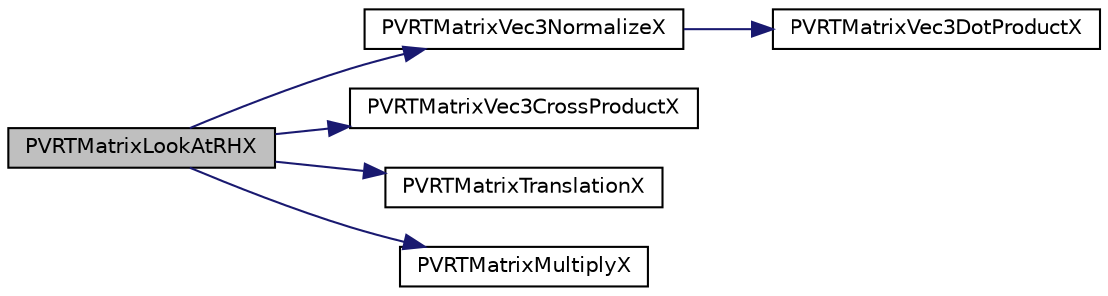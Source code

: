 digraph "PVRTMatrixLookAtRHX"
{
  edge [fontname="Helvetica",fontsize="10",labelfontname="Helvetica",labelfontsize="10"];
  node [fontname="Helvetica",fontsize="10",shape=record];
  rankdir="LR";
  Node1 [label="PVRTMatrixLookAtRHX",height=0.2,width=0.4,color="black", fillcolor="grey75", style="filled", fontcolor="black"];
  Node1 -> Node2 [color="midnightblue",fontsize="10",style="solid",fontname="Helvetica"];
  Node2 [label="PVRTMatrixVec3NormalizeX",height=0.2,width=0.4,color="black", fillcolor="white", style="filled",URL="$_p_v_r_t_matrix_8h.html#a62d32f83733f2b73bfa520f8a2d3e05c"];
  Node2 -> Node3 [color="midnightblue",fontsize="10",style="solid",fontname="Helvetica"];
  Node3 [label="PVRTMatrixVec3DotProductX",height=0.2,width=0.4,color="black", fillcolor="white", style="filled",URL="$_p_v_r_t_matrix_8h.html#ac908d01d6d545eb7c60eb6f67775f58c"];
  Node1 -> Node4 [color="midnightblue",fontsize="10",style="solid",fontname="Helvetica"];
  Node4 [label="PVRTMatrixVec3CrossProductX",height=0.2,width=0.4,color="black", fillcolor="white", style="filled",URL="$_p_v_r_t_matrix_8h.html#a74b56e545192b0aa87082e3ed20491d6"];
  Node1 -> Node5 [color="midnightblue",fontsize="10",style="solid",fontname="Helvetica"];
  Node5 [label="PVRTMatrixTranslationX",height=0.2,width=0.4,color="black", fillcolor="white", style="filled",URL="$_p_v_r_t_matrix_8h.html#a58f496fa72bf50eb12babe74fa3f622e"];
  Node1 -> Node6 [color="midnightblue",fontsize="10",style="solid",fontname="Helvetica"];
  Node6 [label="PVRTMatrixMultiplyX",height=0.2,width=0.4,color="black", fillcolor="white", style="filled",URL="$_p_v_r_t_matrix_8h.html#a30b7d712629ad8f52063773d99efbb55"];
}
